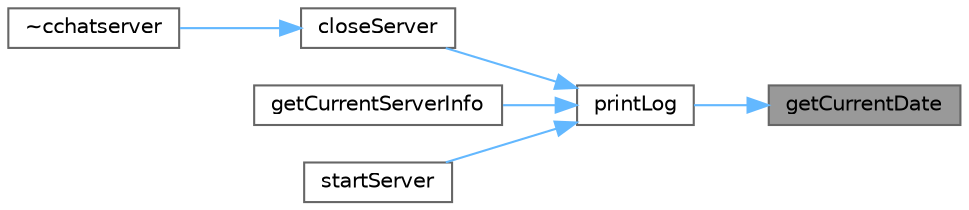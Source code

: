 digraph "getCurrentDate"
{
 // LATEX_PDF_SIZE
  bgcolor="transparent";
  edge [fontname=Helvetica,fontsize=10,labelfontname=Helvetica,labelfontsize=10];
  node [fontname=Helvetica,fontsize=10,shape=box,height=0.2,width=0.4];
  rankdir="RL";
  Node1 [id="Node000001",label="getCurrentDate",height=0.2,width=0.4,color="gray40", fillcolor="grey60", style="filled", fontcolor="black",tooltip="得到当前时间"];
  Node1 -> Node2 [id="edge1_Node000001_Node000002",dir="back",color="steelblue1",style="solid",tooltip=" "];
  Node2 [id="Node000002",label="printLog",height=0.2,width=0.4,color="grey40", fillcolor="white", style="filled",URL="$classcchatserver.html#abc269f2177376830062b9e0c68c556f6",tooltip="打印用户日志"];
  Node2 -> Node3 [id="edge2_Node000002_Node000003",dir="back",color="steelblue1",style="solid",tooltip=" "];
  Node3 [id="Node000003",label="closeServer",height=0.2,width=0.4,color="grey40", fillcolor="white", style="filled",URL="$classcchatserver.html#a912a4e0983416e8adeda19aa3c88e495",tooltip="关闭服务器"];
  Node3 -> Node4 [id="edge3_Node000003_Node000004",dir="back",color="steelblue1",style="solid",tooltip=" "];
  Node4 [id="Node000004",label="~cchatserver",height=0.2,width=0.4,color="grey40", fillcolor="white", style="filled",URL="$classcchatserver.html#a7f3af86ce2cf7146b400cd9720931fa0",tooltip=" "];
  Node2 -> Node5 [id="edge4_Node000002_Node000005",dir="back",color="steelblue1",style="solid",tooltip=" "];
  Node5 [id="Node000005",label="getCurrentServerInfo",height=0.2,width=0.4,color="grey40", fillcolor="white", style="filled",URL="$classcchatserver.html#aa08f2934bb22fcb055175b79a519bde1",tooltip="得到当前服务器信息"];
  Node2 -> Node6 [id="edge5_Node000002_Node000006",dir="back",color="steelblue1",style="solid",tooltip=" "];
  Node6 [id="Node000006",label="startServer",height=0.2,width=0.4,color="grey40", fillcolor="white", style="filled",URL="$classcchatserver.html#a6113e9508c51c4e8d9af59aac864372b",tooltip="启动服务器"];
}
